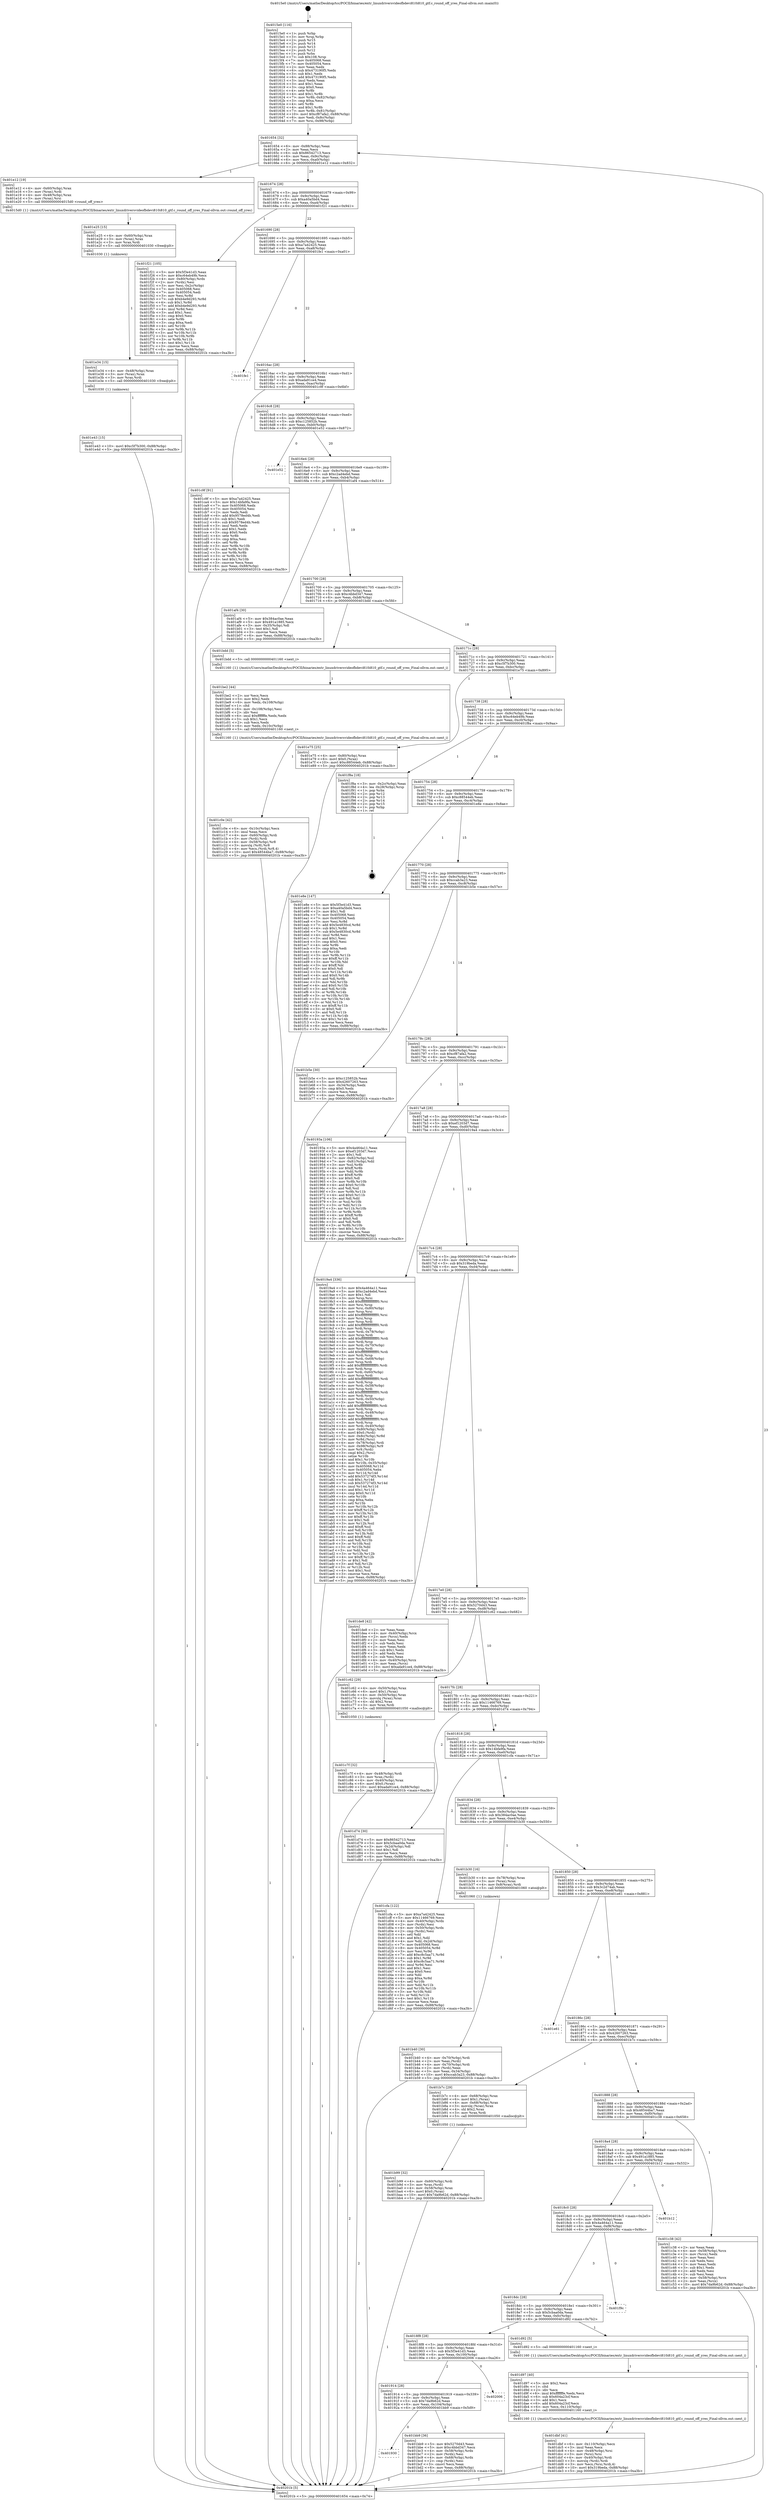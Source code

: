 digraph "0x4015e0" {
  label = "0x4015e0 (/mnt/c/Users/mathe/Desktop/tcc/POCII/binaries/extr_linuxdriversvideofbdevi810i810_gtf.c_round_off_yres_Final-ollvm.out::main(0))"
  labelloc = "t"
  node[shape=record]

  Entry [label="",width=0.3,height=0.3,shape=circle,fillcolor=black,style=filled]
  "0x401654" [label="{
     0x401654 [32]\l
     | [instrs]\l
     &nbsp;&nbsp;0x401654 \<+6\>: mov -0x88(%rbp),%eax\l
     &nbsp;&nbsp;0x40165a \<+2\>: mov %eax,%ecx\l
     &nbsp;&nbsp;0x40165c \<+6\>: sub $0x86542713,%ecx\l
     &nbsp;&nbsp;0x401662 \<+6\>: mov %eax,-0x9c(%rbp)\l
     &nbsp;&nbsp;0x401668 \<+6\>: mov %ecx,-0xa0(%rbp)\l
     &nbsp;&nbsp;0x40166e \<+6\>: je 0000000000401e12 \<main+0x832\>\l
  }"]
  "0x401e12" [label="{
     0x401e12 [19]\l
     | [instrs]\l
     &nbsp;&nbsp;0x401e12 \<+4\>: mov -0x60(%rbp),%rax\l
     &nbsp;&nbsp;0x401e16 \<+3\>: mov (%rax),%rdi\l
     &nbsp;&nbsp;0x401e19 \<+4\>: mov -0x48(%rbp),%rax\l
     &nbsp;&nbsp;0x401e1d \<+3\>: mov (%rax),%rsi\l
     &nbsp;&nbsp;0x401e20 \<+5\>: call 00000000004015d0 \<round_off_yres\>\l
     | [calls]\l
     &nbsp;&nbsp;0x4015d0 \{1\} (/mnt/c/Users/mathe/Desktop/tcc/POCII/binaries/extr_linuxdriversvideofbdevi810i810_gtf.c_round_off_yres_Final-ollvm.out::round_off_yres)\l
  }"]
  "0x401674" [label="{
     0x401674 [28]\l
     | [instrs]\l
     &nbsp;&nbsp;0x401674 \<+5\>: jmp 0000000000401679 \<main+0x99\>\l
     &nbsp;&nbsp;0x401679 \<+6\>: mov -0x9c(%rbp),%eax\l
     &nbsp;&nbsp;0x40167f \<+5\>: sub $0xa40a5bd4,%eax\l
     &nbsp;&nbsp;0x401684 \<+6\>: mov %eax,-0xa4(%rbp)\l
     &nbsp;&nbsp;0x40168a \<+6\>: je 0000000000401f21 \<main+0x941\>\l
  }"]
  Exit [label="",width=0.3,height=0.3,shape=circle,fillcolor=black,style=filled,peripheries=2]
  "0x401f21" [label="{
     0x401f21 [105]\l
     | [instrs]\l
     &nbsp;&nbsp;0x401f21 \<+5\>: mov $0x5f3e41d3,%eax\l
     &nbsp;&nbsp;0x401f26 \<+5\>: mov $0xc64eb49b,%ecx\l
     &nbsp;&nbsp;0x401f2b \<+4\>: mov -0x80(%rbp),%rdx\l
     &nbsp;&nbsp;0x401f2f \<+2\>: mov (%rdx),%esi\l
     &nbsp;&nbsp;0x401f31 \<+3\>: mov %esi,-0x2c(%rbp)\l
     &nbsp;&nbsp;0x401f34 \<+7\>: mov 0x405068,%esi\l
     &nbsp;&nbsp;0x401f3b \<+7\>: mov 0x405054,%edi\l
     &nbsp;&nbsp;0x401f42 \<+3\>: mov %esi,%r8d\l
     &nbsp;&nbsp;0x401f45 \<+7\>: sub $0xb4e9d293,%r8d\l
     &nbsp;&nbsp;0x401f4c \<+4\>: sub $0x1,%r8d\l
     &nbsp;&nbsp;0x401f50 \<+7\>: add $0xb4e9d293,%r8d\l
     &nbsp;&nbsp;0x401f57 \<+4\>: imul %r8d,%esi\l
     &nbsp;&nbsp;0x401f5b \<+3\>: and $0x1,%esi\l
     &nbsp;&nbsp;0x401f5e \<+3\>: cmp $0x0,%esi\l
     &nbsp;&nbsp;0x401f61 \<+4\>: sete %r9b\l
     &nbsp;&nbsp;0x401f65 \<+3\>: cmp $0xa,%edi\l
     &nbsp;&nbsp;0x401f68 \<+4\>: setl %r10b\l
     &nbsp;&nbsp;0x401f6c \<+3\>: mov %r9b,%r11b\l
     &nbsp;&nbsp;0x401f6f \<+3\>: and %r10b,%r11b\l
     &nbsp;&nbsp;0x401f72 \<+3\>: xor %r10b,%r9b\l
     &nbsp;&nbsp;0x401f75 \<+3\>: or %r9b,%r11b\l
     &nbsp;&nbsp;0x401f78 \<+4\>: test $0x1,%r11b\l
     &nbsp;&nbsp;0x401f7c \<+3\>: cmovne %ecx,%eax\l
     &nbsp;&nbsp;0x401f7f \<+6\>: mov %eax,-0x88(%rbp)\l
     &nbsp;&nbsp;0x401f85 \<+5\>: jmp 000000000040201b \<main+0xa3b\>\l
  }"]
  "0x401690" [label="{
     0x401690 [28]\l
     | [instrs]\l
     &nbsp;&nbsp;0x401690 \<+5\>: jmp 0000000000401695 \<main+0xb5\>\l
     &nbsp;&nbsp;0x401695 \<+6\>: mov -0x9c(%rbp),%eax\l
     &nbsp;&nbsp;0x40169b \<+5\>: sub $0xa7a42425,%eax\l
     &nbsp;&nbsp;0x4016a0 \<+6\>: mov %eax,-0xa8(%rbp)\l
     &nbsp;&nbsp;0x4016a6 \<+6\>: je 0000000000401fe1 \<main+0xa01\>\l
  }"]
  "0x401e43" [label="{
     0x401e43 [15]\l
     | [instrs]\l
     &nbsp;&nbsp;0x401e43 \<+10\>: movl $0xc5f7b300,-0x88(%rbp)\l
     &nbsp;&nbsp;0x401e4d \<+5\>: jmp 000000000040201b \<main+0xa3b\>\l
  }"]
  "0x401fe1" [label="{
     0x401fe1\l
  }", style=dashed]
  "0x4016ac" [label="{
     0x4016ac [28]\l
     | [instrs]\l
     &nbsp;&nbsp;0x4016ac \<+5\>: jmp 00000000004016b1 \<main+0xd1\>\l
     &nbsp;&nbsp;0x4016b1 \<+6\>: mov -0x9c(%rbp),%eax\l
     &nbsp;&nbsp;0x4016b7 \<+5\>: sub $0xada91ce4,%eax\l
     &nbsp;&nbsp;0x4016bc \<+6\>: mov %eax,-0xac(%rbp)\l
     &nbsp;&nbsp;0x4016c2 \<+6\>: je 0000000000401c9f \<main+0x6bf\>\l
  }"]
  "0x401e34" [label="{
     0x401e34 [15]\l
     | [instrs]\l
     &nbsp;&nbsp;0x401e34 \<+4\>: mov -0x48(%rbp),%rax\l
     &nbsp;&nbsp;0x401e38 \<+3\>: mov (%rax),%rax\l
     &nbsp;&nbsp;0x401e3b \<+3\>: mov %rax,%rdi\l
     &nbsp;&nbsp;0x401e3e \<+5\>: call 0000000000401030 \<free@plt\>\l
     | [calls]\l
     &nbsp;&nbsp;0x401030 \{1\} (unknown)\l
  }"]
  "0x401c9f" [label="{
     0x401c9f [91]\l
     | [instrs]\l
     &nbsp;&nbsp;0x401c9f \<+5\>: mov $0xa7a42425,%eax\l
     &nbsp;&nbsp;0x401ca4 \<+5\>: mov $0x14bfa9fa,%ecx\l
     &nbsp;&nbsp;0x401ca9 \<+7\>: mov 0x405068,%edx\l
     &nbsp;&nbsp;0x401cb0 \<+7\>: mov 0x405054,%esi\l
     &nbsp;&nbsp;0x401cb7 \<+2\>: mov %edx,%edi\l
     &nbsp;&nbsp;0x401cb9 \<+6\>: add $0x9578ed4b,%edi\l
     &nbsp;&nbsp;0x401cbf \<+3\>: sub $0x1,%edi\l
     &nbsp;&nbsp;0x401cc2 \<+6\>: sub $0x9578ed4b,%edi\l
     &nbsp;&nbsp;0x401cc8 \<+3\>: imul %edi,%edx\l
     &nbsp;&nbsp;0x401ccb \<+3\>: and $0x1,%edx\l
     &nbsp;&nbsp;0x401cce \<+3\>: cmp $0x0,%edx\l
     &nbsp;&nbsp;0x401cd1 \<+4\>: sete %r8b\l
     &nbsp;&nbsp;0x401cd5 \<+3\>: cmp $0xa,%esi\l
     &nbsp;&nbsp;0x401cd8 \<+4\>: setl %r9b\l
     &nbsp;&nbsp;0x401cdc \<+3\>: mov %r8b,%r10b\l
     &nbsp;&nbsp;0x401cdf \<+3\>: and %r9b,%r10b\l
     &nbsp;&nbsp;0x401ce2 \<+3\>: xor %r9b,%r8b\l
     &nbsp;&nbsp;0x401ce5 \<+3\>: or %r8b,%r10b\l
     &nbsp;&nbsp;0x401ce8 \<+4\>: test $0x1,%r10b\l
     &nbsp;&nbsp;0x401cec \<+3\>: cmovne %ecx,%eax\l
     &nbsp;&nbsp;0x401cef \<+6\>: mov %eax,-0x88(%rbp)\l
     &nbsp;&nbsp;0x401cf5 \<+5\>: jmp 000000000040201b \<main+0xa3b\>\l
  }"]
  "0x4016c8" [label="{
     0x4016c8 [28]\l
     | [instrs]\l
     &nbsp;&nbsp;0x4016c8 \<+5\>: jmp 00000000004016cd \<main+0xed\>\l
     &nbsp;&nbsp;0x4016cd \<+6\>: mov -0x9c(%rbp),%eax\l
     &nbsp;&nbsp;0x4016d3 \<+5\>: sub $0xc125852b,%eax\l
     &nbsp;&nbsp;0x4016d8 \<+6\>: mov %eax,-0xb0(%rbp)\l
     &nbsp;&nbsp;0x4016de \<+6\>: je 0000000000401e52 \<main+0x872\>\l
  }"]
  "0x401e25" [label="{
     0x401e25 [15]\l
     | [instrs]\l
     &nbsp;&nbsp;0x401e25 \<+4\>: mov -0x60(%rbp),%rax\l
     &nbsp;&nbsp;0x401e29 \<+3\>: mov (%rax),%rax\l
     &nbsp;&nbsp;0x401e2c \<+3\>: mov %rax,%rdi\l
     &nbsp;&nbsp;0x401e2f \<+5\>: call 0000000000401030 \<free@plt\>\l
     | [calls]\l
     &nbsp;&nbsp;0x401030 \{1\} (unknown)\l
  }"]
  "0x401e52" [label="{
     0x401e52\l
  }", style=dashed]
  "0x4016e4" [label="{
     0x4016e4 [28]\l
     | [instrs]\l
     &nbsp;&nbsp;0x4016e4 \<+5\>: jmp 00000000004016e9 \<main+0x109\>\l
     &nbsp;&nbsp;0x4016e9 \<+6\>: mov -0x9c(%rbp),%eax\l
     &nbsp;&nbsp;0x4016ef \<+5\>: sub $0xc2ad4ebd,%eax\l
     &nbsp;&nbsp;0x4016f4 \<+6\>: mov %eax,-0xb4(%rbp)\l
     &nbsp;&nbsp;0x4016fa \<+6\>: je 0000000000401af4 \<main+0x514\>\l
  }"]
  "0x401dbf" [label="{
     0x401dbf [41]\l
     | [instrs]\l
     &nbsp;&nbsp;0x401dbf \<+6\>: mov -0x110(%rbp),%ecx\l
     &nbsp;&nbsp;0x401dc5 \<+3\>: imul %eax,%ecx\l
     &nbsp;&nbsp;0x401dc8 \<+4\>: mov -0x48(%rbp),%rsi\l
     &nbsp;&nbsp;0x401dcc \<+3\>: mov (%rsi),%rsi\l
     &nbsp;&nbsp;0x401dcf \<+4\>: mov -0x40(%rbp),%rdi\l
     &nbsp;&nbsp;0x401dd3 \<+3\>: movslq (%rdi),%rdi\l
     &nbsp;&nbsp;0x401dd6 \<+3\>: mov %ecx,(%rsi,%rdi,4)\l
     &nbsp;&nbsp;0x401dd9 \<+10\>: movl $0x319beda,-0x88(%rbp)\l
     &nbsp;&nbsp;0x401de3 \<+5\>: jmp 000000000040201b \<main+0xa3b\>\l
  }"]
  "0x401af4" [label="{
     0x401af4 [30]\l
     | [instrs]\l
     &nbsp;&nbsp;0x401af4 \<+5\>: mov $0x384ac0ae,%eax\l
     &nbsp;&nbsp;0x401af9 \<+5\>: mov $0x491a1885,%ecx\l
     &nbsp;&nbsp;0x401afe \<+3\>: mov -0x35(%rbp),%dl\l
     &nbsp;&nbsp;0x401b01 \<+3\>: test $0x1,%dl\l
     &nbsp;&nbsp;0x401b04 \<+3\>: cmovne %ecx,%eax\l
     &nbsp;&nbsp;0x401b07 \<+6\>: mov %eax,-0x88(%rbp)\l
     &nbsp;&nbsp;0x401b0d \<+5\>: jmp 000000000040201b \<main+0xa3b\>\l
  }"]
  "0x401700" [label="{
     0x401700 [28]\l
     | [instrs]\l
     &nbsp;&nbsp;0x401700 \<+5\>: jmp 0000000000401705 \<main+0x125\>\l
     &nbsp;&nbsp;0x401705 \<+6\>: mov -0x9c(%rbp),%eax\l
     &nbsp;&nbsp;0x40170b \<+5\>: sub $0xc4bbd347,%eax\l
     &nbsp;&nbsp;0x401710 \<+6\>: mov %eax,-0xb8(%rbp)\l
     &nbsp;&nbsp;0x401716 \<+6\>: je 0000000000401bdd \<main+0x5fd\>\l
  }"]
  "0x401d97" [label="{
     0x401d97 [40]\l
     | [instrs]\l
     &nbsp;&nbsp;0x401d97 \<+5\>: mov $0x2,%ecx\l
     &nbsp;&nbsp;0x401d9c \<+1\>: cltd\l
     &nbsp;&nbsp;0x401d9d \<+2\>: idiv %ecx\l
     &nbsp;&nbsp;0x401d9f \<+6\>: imul $0xfffffffe,%edx,%ecx\l
     &nbsp;&nbsp;0x401da5 \<+6\>: sub $0x604a23cf,%ecx\l
     &nbsp;&nbsp;0x401dab \<+3\>: add $0x1,%ecx\l
     &nbsp;&nbsp;0x401dae \<+6\>: add $0x604a23cf,%ecx\l
     &nbsp;&nbsp;0x401db4 \<+6\>: mov %ecx,-0x110(%rbp)\l
     &nbsp;&nbsp;0x401dba \<+5\>: call 0000000000401160 \<next_i\>\l
     | [calls]\l
     &nbsp;&nbsp;0x401160 \{1\} (/mnt/c/Users/mathe/Desktop/tcc/POCII/binaries/extr_linuxdriversvideofbdevi810i810_gtf.c_round_off_yres_Final-ollvm.out::next_i)\l
  }"]
  "0x401bdd" [label="{
     0x401bdd [5]\l
     | [instrs]\l
     &nbsp;&nbsp;0x401bdd \<+5\>: call 0000000000401160 \<next_i\>\l
     | [calls]\l
     &nbsp;&nbsp;0x401160 \{1\} (/mnt/c/Users/mathe/Desktop/tcc/POCII/binaries/extr_linuxdriversvideofbdevi810i810_gtf.c_round_off_yres_Final-ollvm.out::next_i)\l
  }"]
  "0x40171c" [label="{
     0x40171c [28]\l
     | [instrs]\l
     &nbsp;&nbsp;0x40171c \<+5\>: jmp 0000000000401721 \<main+0x141\>\l
     &nbsp;&nbsp;0x401721 \<+6\>: mov -0x9c(%rbp),%eax\l
     &nbsp;&nbsp;0x401727 \<+5\>: sub $0xc5f7b300,%eax\l
     &nbsp;&nbsp;0x40172c \<+6\>: mov %eax,-0xbc(%rbp)\l
     &nbsp;&nbsp;0x401732 \<+6\>: je 0000000000401e75 \<main+0x895\>\l
  }"]
  "0x401c7f" [label="{
     0x401c7f [32]\l
     | [instrs]\l
     &nbsp;&nbsp;0x401c7f \<+4\>: mov -0x48(%rbp),%rdi\l
     &nbsp;&nbsp;0x401c83 \<+3\>: mov %rax,(%rdi)\l
     &nbsp;&nbsp;0x401c86 \<+4\>: mov -0x40(%rbp),%rax\l
     &nbsp;&nbsp;0x401c8a \<+6\>: movl $0x0,(%rax)\l
     &nbsp;&nbsp;0x401c90 \<+10\>: movl $0xada91ce4,-0x88(%rbp)\l
     &nbsp;&nbsp;0x401c9a \<+5\>: jmp 000000000040201b \<main+0xa3b\>\l
  }"]
  "0x401e75" [label="{
     0x401e75 [25]\l
     | [instrs]\l
     &nbsp;&nbsp;0x401e75 \<+4\>: mov -0x80(%rbp),%rax\l
     &nbsp;&nbsp;0x401e79 \<+6\>: movl $0x0,(%rax)\l
     &nbsp;&nbsp;0x401e7f \<+10\>: movl $0xc88544eb,-0x88(%rbp)\l
     &nbsp;&nbsp;0x401e89 \<+5\>: jmp 000000000040201b \<main+0xa3b\>\l
  }"]
  "0x401738" [label="{
     0x401738 [28]\l
     | [instrs]\l
     &nbsp;&nbsp;0x401738 \<+5\>: jmp 000000000040173d \<main+0x15d\>\l
     &nbsp;&nbsp;0x40173d \<+6\>: mov -0x9c(%rbp),%eax\l
     &nbsp;&nbsp;0x401743 \<+5\>: sub $0xc64eb49b,%eax\l
     &nbsp;&nbsp;0x401748 \<+6\>: mov %eax,-0xc0(%rbp)\l
     &nbsp;&nbsp;0x40174e \<+6\>: je 0000000000401f8a \<main+0x9aa\>\l
  }"]
  "0x401c0e" [label="{
     0x401c0e [42]\l
     | [instrs]\l
     &nbsp;&nbsp;0x401c0e \<+6\>: mov -0x10c(%rbp),%ecx\l
     &nbsp;&nbsp;0x401c14 \<+3\>: imul %eax,%ecx\l
     &nbsp;&nbsp;0x401c17 \<+4\>: mov -0x60(%rbp),%rdi\l
     &nbsp;&nbsp;0x401c1b \<+3\>: mov (%rdi),%rdi\l
     &nbsp;&nbsp;0x401c1e \<+4\>: mov -0x58(%rbp),%r8\l
     &nbsp;&nbsp;0x401c22 \<+3\>: movslq (%r8),%r8\l
     &nbsp;&nbsp;0x401c25 \<+4\>: mov %ecx,(%rdi,%r8,4)\l
     &nbsp;&nbsp;0x401c29 \<+10\>: movl $0x48544ba7,-0x88(%rbp)\l
     &nbsp;&nbsp;0x401c33 \<+5\>: jmp 000000000040201b \<main+0xa3b\>\l
  }"]
  "0x401f8a" [label="{
     0x401f8a [18]\l
     | [instrs]\l
     &nbsp;&nbsp;0x401f8a \<+3\>: mov -0x2c(%rbp),%eax\l
     &nbsp;&nbsp;0x401f8d \<+4\>: lea -0x28(%rbp),%rsp\l
     &nbsp;&nbsp;0x401f91 \<+1\>: pop %rbx\l
     &nbsp;&nbsp;0x401f92 \<+2\>: pop %r12\l
     &nbsp;&nbsp;0x401f94 \<+2\>: pop %r13\l
     &nbsp;&nbsp;0x401f96 \<+2\>: pop %r14\l
     &nbsp;&nbsp;0x401f98 \<+2\>: pop %r15\l
     &nbsp;&nbsp;0x401f9a \<+1\>: pop %rbp\l
     &nbsp;&nbsp;0x401f9b \<+1\>: ret\l
  }"]
  "0x401754" [label="{
     0x401754 [28]\l
     | [instrs]\l
     &nbsp;&nbsp;0x401754 \<+5\>: jmp 0000000000401759 \<main+0x179\>\l
     &nbsp;&nbsp;0x401759 \<+6\>: mov -0x9c(%rbp),%eax\l
     &nbsp;&nbsp;0x40175f \<+5\>: sub $0xc88544eb,%eax\l
     &nbsp;&nbsp;0x401764 \<+6\>: mov %eax,-0xc4(%rbp)\l
     &nbsp;&nbsp;0x40176a \<+6\>: je 0000000000401e8e \<main+0x8ae\>\l
  }"]
  "0x401be2" [label="{
     0x401be2 [44]\l
     | [instrs]\l
     &nbsp;&nbsp;0x401be2 \<+2\>: xor %ecx,%ecx\l
     &nbsp;&nbsp;0x401be4 \<+5\>: mov $0x2,%edx\l
     &nbsp;&nbsp;0x401be9 \<+6\>: mov %edx,-0x108(%rbp)\l
     &nbsp;&nbsp;0x401bef \<+1\>: cltd\l
     &nbsp;&nbsp;0x401bf0 \<+6\>: mov -0x108(%rbp),%esi\l
     &nbsp;&nbsp;0x401bf6 \<+2\>: idiv %esi\l
     &nbsp;&nbsp;0x401bf8 \<+6\>: imul $0xfffffffe,%edx,%edx\l
     &nbsp;&nbsp;0x401bfe \<+3\>: sub $0x1,%ecx\l
     &nbsp;&nbsp;0x401c01 \<+2\>: sub %ecx,%edx\l
     &nbsp;&nbsp;0x401c03 \<+6\>: mov %edx,-0x10c(%rbp)\l
     &nbsp;&nbsp;0x401c09 \<+5\>: call 0000000000401160 \<next_i\>\l
     | [calls]\l
     &nbsp;&nbsp;0x401160 \{1\} (/mnt/c/Users/mathe/Desktop/tcc/POCII/binaries/extr_linuxdriversvideofbdevi810i810_gtf.c_round_off_yres_Final-ollvm.out::next_i)\l
  }"]
  "0x401e8e" [label="{
     0x401e8e [147]\l
     | [instrs]\l
     &nbsp;&nbsp;0x401e8e \<+5\>: mov $0x5f3e41d3,%eax\l
     &nbsp;&nbsp;0x401e93 \<+5\>: mov $0xa40a5bd4,%ecx\l
     &nbsp;&nbsp;0x401e98 \<+2\>: mov $0x1,%dl\l
     &nbsp;&nbsp;0x401e9a \<+7\>: mov 0x405068,%esi\l
     &nbsp;&nbsp;0x401ea1 \<+7\>: mov 0x405054,%edi\l
     &nbsp;&nbsp;0x401ea8 \<+3\>: mov %esi,%r8d\l
     &nbsp;&nbsp;0x401eab \<+7\>: add $0x5e4830cd,%r8d\l
     &nbsp;&nbsp;0x401eb2 \<+4\>: sub $0x1,%r8d\l
     &nbsp;&nbsp;0x401eb6 \<+7\>: sub $0x5e4830cd,%r8d\l
     &nbsp;&nbsp;0x401ebd \<+4\>: imul %r8d,%esi\l
     &nbsp;&nbsp;0x401ec1 \<+3\>: and $0x1,%esi\l
     &nbsp;&nbsp;0x401ec4 \<+3\>: cmp $0x0,%esi\l
     &nbsp;&nbsp;0x401ec7 \<+4\>: sete %r9b\l
     &nbsp;&nbsp;0x401ecb \<+3\>: cmp $0xa,%edi\l
     &nbsp;&nbsp;0x401ece \<+4\>: setl %r10b\l
     &nbsp;&nbsp;0x401ed2 \<+3\>: mov %r9b,%r11b\l
     &nbsp;&nbsp;0x401ed5 \<+4\>: xor $0xff,%r11b\l
     &nbsp;&nbsp;0x401ed9 \<+3\>: mov %r10b,%bl\l
     &nbsp;&nbsp;0x401edc \<+3\>: xor $0xff,%bl\l
     &nbsp;&nbsp;0x401edf \<+3\>: xor $0x0,%dl\l
     &nbsp;&nbsp;0x401ee2 \<+3\>: mov %r11b,%r14b\l
     &nbsp;&nbsp;0x401ee5 \<+4\>: and $0x0,%r14b\l
     &nbsp;&nbsp;0x401ee9 \<+3\>: and %dl,%r9b\l
     &nbsp;&nbsp;0x401eec \<+3\>: mov %bl,%r15b\l
     &nbsp;&nbsp;0x401eef \<+4\>: and $0x0,%r15b\l
     &nbsp;&nbsp;0x401ef3 \<+3\>: and %dl,%r10b\l
     &nbsp;&nbsp;0x401ef6 \<+3\>: or %r9b,%r14b\l
     &nbsp;&nbsp;0x401ef9 \<+3\>: or %r10b,%r15b\l
     &nbsp;&nbsp;0x401efc \<+3\>: xor %r15b,%r14b\l
     &nbsp;&nbsp;0x401eff \<+3\>: or %bl,%r11b\l
     &nbsp;&nbsp;0x401f02 \<+4\>: xor $0xff,%r11b\l
     &nbsp;&nbsp;0x401f06 \<+3\>: or $0x0,%dl\l
     &nbsp;&nbsp;0x401f09 \<+3\>: and %dl,%r11b\l
     &nbsp;&nbsp;0x401f0c \<+3\>: or %r11b,%r14b\l
     &nbsp;&nbsp;0x401f0f \<+4\>: test $0x1,%r14b\l
     &nbsp;&nbsp;0x401f13 \<+3\>: cmovne %ecx,%eax\l
     &nbsp;&nbsp;0x401f16 \<+6\>: mov %eax,-0x88(%rbp)\l
     &nbsp;&nbsp;0x401f1c \<+5\>: jmp 000000000040201b \<main+0xa3b\>\l
  }"]
  "0x401770" [label="{
     0x401770 [28]\l
     | [instrs]\l
     &nbsp;&nbsp;0x401770 \<+5\>: jmp 0000000000401775 \<main+0x195\>\l
     &nbsp;&nbsp;0x401775 \<+6\>: mov -0x9c(%rbp),%eax\l
     &nbsp;&nbsp;0x40177b \<+5\>: sub $0xccab3a23,%eax\l
     &nbsp;&nbsp;0x401780 \<+6\>: mov %eax,-0xc8(%rbp)\l
     &nbsp;&nbsp;0x401786 \<+6\>: je 0000000000401b5e \<main+0x57e\>\l
  }"]
  "0x401930" [label="{
     0x401930\l
  }", style=dashed]
  "0x401b5e" [label="{
     0x401b5e [30]\l
     | [instrs]\l
     &nbsp;&nbsp;0x401b5e \<+5\>: mov $0xc125852b,%eax\l
     &nbsp;&nbsp;0x401b63 \<+5\>: mov $0x42607263,%ecx\l
     &nbsp;&nbsp;0x401b68 \<+3\>: mov -0x34(%rbp),%edx\l
     &nbsp;&nbsp;0x401b6b \<+3\>: cmp $0x0,%edx\l
     &nbsp;&nbsp;0x401b6e \<+3\>: cmove %ecx,%eax\l
     &nbsp;&nbsp;0x401b71 \<+6\>: mov %eax,-0x88(%rbp)\l
     &nbsp;&nbsp;0x401b77 \<+5\>: jmp 000000000040201b \<main+0xa3b\>\l
  }"]
  "0x40178c" [label="{
     0x40178c [28]\l
     | [instrs]\l
     &nbsp;&nbsp;0x40178c \<+5\>: jmp 0000000000401791 \<main+0x1b1\>\l
     &nbsp;&nbsp;0x401791 \<+6\>: mov -0x9c(%rbp),%eax\l
     &nbsp;&nbsp;0x401797 \<+5\>: sub $0xcf87afa2,%eax\l
     &nbsp;&nbsp;0x40179c \<+6\>: mov %eax,-0xcc(%rbp)\l
     &nbsp;&nbsp;0x4017a2 \<+6\>: je 000000000040193a \<main+0x35a\>\l
  }"]
  "0x401bb9" [label="{
     0x401bb9 [36]\l
     | [instrs]\l
     &nbsp;&nbsp;0x401bb9 \<+5\>: mov $0x5270d43,%eax\l
     &nbsp;&nbsp;0x401bbe \<+5\>: mov $0xc4bbd347,%ecx\l
     &nbsp;&nbsp;0x401bc3 \<+4\>: mov -0x58(%rbp),%rdx\l
     &nbsp;&nbsp;0x401bc7 \<+2\>: mov (%rdx),%esi\l
     &nbsp;&nbsp;0x401bc9 \<+4\>: mov -0x68(%rbp),%rdx\l
     &nbsp;&nbsp;0x401bcd \<+2\>: cmp (%rdx),%esi\l
     &nbsp;&nbsp;0x401bcf \<+3\>: cmovl %ecx,%eax\l
     &nbsp;&nbsp;0x401bd2 \<+6\>: mov %eax,-0x88(%rbp)\l
     &nbsp;&nbsp;0x401bd8 \<+5\>: jmp 000000000040201b \<main+0xa3b\>\l
  }"]
  "0x40193a" [label="{
     0x40193a [106]\l
     | [instrs]\l
     &nbsp;&nbsp;0x40193a \<+5\>: mov $0x4a464a11,%eax\l
     &nbsp;&nbsp;0x40193f \<+5\>: mov $0xef1203d7,%ecx\l
     &nbsp;&nbsp;0x401944 \<+2\>: mov $0x1,%dl\l
     &nbsp;&nbsp;0x401946 \<+7\>: mov -0x82(%rbp),%sil\l
     &nbsp;&nbsp;0x40194d \<+7\>: mov -0x81(%rbp),%dil\l
     &nbsp;&nbsp;0x401954 \<+3\>: mov %sil,%r8b\l
     &nbsp;&nbsp;0x401957 \<+4\>: xor $0xff,%r8b\l
     &nbsp;&nbsp;0x40195b \<+3\>: mov %dil,%r9b\l
     &nbsp;&nbsp;0x40195e \<+4\>: xor $0xff,%r9b\l
     &nbsp;&nbsp;0x401962 \<+3\>: xor $0x0,%dl\l
     &nbsp;&nbsp;0x401965 \<+3\>: mov %r8b,%r10b\l
     &nbsp;&nbsp;0x401968 \<+4\>: and $0x0,%r10b\l
     &nbsp;&nbsp;0x40196c \<+3\>: and %dl,%sil\l
     &nbsp;&nbsp;0x40196f \<+3\>: mov %r9b,%r11b\l
     &nbsp;&nbsp;0x401972 \<+4\>: and $0x0,%r11b\l
     &nbsp;&nbsp;0x401976 \<+3\>: and %dl,%dil\l
     &nbsp;&nbsp;0x401979 \<+3\>: or %sil,%r10b\l
     &nbsp;&nbsp;0x40197c \<+3\>: or %dil,%r11b\l
     &nbsp;&nbsp;0x40197f \<+3\>: xor %r11b,%r10b\l
     &nbsp;&nbsp;0x401982 \<+3\>: or %r9b,%r8b\l
     &nbsp;&nbsp;0x401985 \<+4\>: xor $0xff,%r8b\l
     &nbsp;&nbsp;0x401989 \<+3\>: or $0x0,%dl\l
     &nbsp;&nbsp;0x40198c \<+3\>: and %dl,%r8b\l
     &nbsp;&nbsp;0x40198f \<+3\>: or %r8b,%r10b\l
     &nbsp;&nbsp;0x401992 \<+4\>: test $0x1,%r10b\l
     &nbsp;&nbsp;0x401996 \<+3\>: cmovne %ecx,%eax\l
     &nbsp;&nbsp;0x401999 \<+6\>: mov %eax,-0x88(%rbp)\l
     &nbsp;&nbsp;0x40199f \<+5\>: jmp 000000000040201b \<main+0xa3b\>\l
  }"]
  "0x4017a8" [label="{
     0x4017a8 [28]\l
     | [instrs]\l
     &nbsp;&nbsp;0x4017a8 \<+5\>: jmp 00000000004017ad \<main+0x1cd\>\l
     &nbsp;&nbsp;0x4017ad \<+6\>: mov -0x9c(%rbp),%eax\l
     &nbsp;&nbsp;0x4017b3 \<+5\>: sub $0xef1203d7,%eax\l
     &nbsp;&nbsp;0x4017b8 \<+6\>: mov %eax,-0xd0(%rbp)\l
     &nbsp;&nbsp;0x4017be \<+6\>: je 00000000004019a4 \<main+0x3c4\>\l
  }"]
  "0x40201b" [label="{
     0x40201b [5]\l
     | [instrs]\l
     &nbsp;&nbsp;0x40201b \<+5\>: jmp 0000000000401654 \<main+0x74\>\l
  }"]
  "0x4015e0" [label="{
     0x4015e0 [116]\l
     | [instrs]\l
     &nbsp;&nbsp;0x4015e0 \<+1\>: push %rbp\l
     &nbsp;&nbsp;0x4015e1 \<+3\>: mov %rsp,%rbp\l
     &nbsp;&nbsp;0x4015e4 \<+2\>: push %r15\l
     &nbsp;&nbsp;0x4015e6 \<+2\>: push %r14\l
     &nbsp;&nbsp;0x4015e8 \<+2\>: push %r13\l
     &nbsp;&nbsp;0x4015ea \<+2\>: push %r12\l
     &nbsp;&nbsp;0x4015ec \<+1\>: push %rbx\l
     &nbsp;&nbsp;0x4015ed \<+7\>: sub $0x108,%rsp\l
     &nbsp;&nbsp;0x4015f4 \<+7\>: mov 0x405068,%eax\l
     &nbsp;&nbsp;0x4015fb \<+7\>: mov 0x405054,%ecx\l
     &nbsp;&nbsp;0x401602 \<+2\>: mov %eax,%edx\l
     &nbsp;&nbsp;0x401604 \<+6\>: sub $0x473190f5,%edx\l
     &nbsp;&nbsp;0x40160a \<+3\>: sub $0x1,%edx\l
     &nbsp;&nbsp;0x40160d \<+6\>: add $0x473190f5,%edx\l
     &nbsp;&nbsp;0x401613 \<+3\>: imul %edx,%eax\l
     &nbsp;&nbsp;0x401616 \<+3\>: and $0x1,%eax\l
     &nbsp;&nbsp;0x401619 \<+3\>: cmp $0x0,%eax\l
     &nbsp;&nbsp;0x40161c \<+4\>: sete %r8b\l
     &nbsp;&nbsp;0x401620 \<+4\>: and $0x1,%r8b\l
     &nbsp;&nbsp;0x401624 \<+7\>: mov %r8b,-0x82(%rbp)\l
     &nbsp;&nbsp;0x40162b \<+3\>: cmp $0xa,%ecx\l
     &nbsp;&nbsp;0x40162e \<+4\>: setl %r8b\l
     &nbsp;&nbsp;0x401632 \<+4\>: and $0x1,%r8b\l
     &nbsp;&nbsp;0x401636 \<+7\>: mov %r8b,-0x81(%rbp)\l
     &nbsp;&nbsp;0x40163d \<+10\>: movl $0xcf87afa2,-0x88(%rbp)\l
     &nbsp;&nbsp;0x401647 \<+6\>: mov %edi,-0x8c(%rbp)\l
     &nbsp;&nbsp;0x40164d \<+7\>: mov %rsi,-0x98(%rbp)\l
  }"]
  "0x401914" [label="{
     0x401914 [28]\l
     | [instrs]\l
     &nbsp;&nbsp;0x401914 \<+5\>: jmp 0000000000401919 \<main+0x339\>\l
     &nbsp;&nbsp;0x401919 \<+6\>: mov -0x9c(%rbp),%eax\l
     &nbsp;&nbsp;0x40191f \<+5\>: sub $0x7da9b62d,%eax\l
     &nbsp;&nbsp;0x401924 \<+6\>: mov %eax,-0x104(%rbp)\l
     &nbsp;&nbsp;0x40192a \<+6\>: je 0000000000401bb9 \<main+0x5d9\>\l
  }"]
  "0x4019a4" [label="{
     0x4019a4 [336]\l
     | [instrs]\l
     &nbsp;&nbsp;0x4019a4 \<+5\>: mov $0x4a464a11,%eax\l
     &nbsp;&nbsp;0x4019a9 \<+5\>: mov $0xc2ad4ebd,%ecx\l
     &nbsp;&nbsp;0x4019ae \<+2\>: mov $0x1,%dl\l
     &nbsp;&nbsp;0x4019b0 \<+3\>: mov %rsp,%rsi\l
     &nbsp;&nbsp;0x4019b3 \<+4\>: add $0xfffffffffffffff0,%rsi\l
     &nbsp;&nbsp;0x4019b7 \<+3\>: mov %rsi,%rsp\l
     &nbsp;&nbsp;0x4019ba \<+4\>: mov %rsi,-0x80(%rbp)\l
     &nbsp;&nbsp;0x4019be \<+3\>: mov %rsp,%rsi\l
     &nbsp;&nbsp;0x4019c1 \<+4\>: add $0xfffffffffffffff0,%rsi\l
     &nbsp;&nbsp;0x4019c5 \<+3\>: mov %rsi,%rsp\l
     &nbsp;&nbsp;0x4019c8 \<+3\>: mov %rsp,%rdi\l
     &nbsp;&nbsp;0x4019cb \<+4\>: add $0xfffffffffffffff0,%rdi\l
     &nbsp;&nbsp;0x4019cf \<+3\>: mov %rdi,%rsp\l
     &nbsp;&nbsp;0x4019d2 \<+4\>: mov %rdi,-0x78(%rbp)\l
     &nbsp;&nbsp;0x4019d6 \<+3\>: mov %rsp,%rdi\l
     &nbsp;&nbsp;0x4019d9 \<+4\>: add $0xfffffffffffffff0,%rdi\l
     &nbsp;&nbsp;0x4019dd \<+3\>: mov %rdi,%rsp\l
     &nbsp;&nbsp;0x4019e0 \<+4\>: mov %rdi,-0x70(%rbp)\l
     &nbsp;&nbsp;0x4019e4 \<+3\>: mov %rsp,%rdi\l
     &nbsp;&nbsp;0x4019e7 \<+4\>: add $0xfffffffffffffff0,%rdi\l
     &nbsp;&nbsp;0x4019eb \<+3\>: mov %rdi,%rsp\l
     &nbsp;&nbsp;0x4019ee \<+4\>: mov %rdi,-0x68(%rbp)\l
     &nbsp;&nbsp;0x4019f2 \<+3\>: mov %rsp,%rdi\l
     &nbsp;&nbsp;0x4019f5 \<+4\>: add $0xfffffffffffffff0,%rdi\l
     &nbsp;&nbsp;0x4019f9 \<+3\>: mov %rdi,%rsp\l
     &nbsp;&nbsp;0x4019fc \<+4\>: mov %rdi,-0x60(%rbp)\l
     &nbsp;&nbsp;0x401a00 \<+3\>: mov %rsp,%rdi\l
     &nbsp;&nbsp;0x401a03 \<+4\>: add $0xfffffffffffffff0,%rdi\l
     &nbsp;&nbsp;0x401a07 \<+3\>: mov %rdi,%rsp\l
     &nbsp;&nbsp;0x401a0a \<+4\>: mov %rdi,-0x58(%rbp)\l
     &nbsp;&nbsp;0x401a0e \<+3\>: mov %rsp,%rdi\l
     &nbsp;&nbsp;0x401a11 \<+4\>: add $0xfffffffffffffff0,%rdi\l
     &nbsp;&nbsp;0x401a15 \<+3\>: mov %rdi,%rsp\l
     &nbsp;&nbsp;0x401a18 \<+4\>: mov %rdi,-0x50(%rbp)\l
     &nbsp;&nbsp;0x401a1c \<+3\>: mov %rsp,%rdi\l
     &nbsp;&nbsp;0x401a1f \<+4\>: add $0xfffffffffffffff0,%rdi\l
     &nbsp;&nbsp;0x401a23 \<+3\>: mov %rdi,%rsp\l
     &nbsp;&nbsp;0x401a26 \<+4\>: mov %rdi,-0x48(%rbp)\l
     &nbsp;&nbsp;0x401a2a \<+3\>: mov %rsp,%rdi\l
     &nbsp;&nbsp;0x401a2d \<+4\>: add $0xfffffffffffffff0,%rdi\l
     &nbsp;&nbsp;0x401a31 \<+3\>: mov %rdi,%rsp\l
     &nbsp;&nbsp;0x401a34 \<+4\>: mov %rdi,-0x40(%rbp)\l
     &nbsp;&nbsp;0x401a38 \<+4\>: mov -0x80(%rbp),%rdi\l
     &nbsp;&nbsp;0x401a3c \<+6\>: movl $0x0,(%rdi)\l
     &nbsp;&nbsp;0x401a42 \<+7\>: mov -0x8c(%rbp),%r8d\l
     &nbsp;&nbsp;0x401a49 \<+3\>: mov %r8d,(%rsi)\l
     &nbsp;&nbsp;0x401a4c \<+4\>: mov -0x78(%rbp),%rdi\l
     &nbsp;&nbsp;0x401a50 \<+7\>: mov -0x98(%rbp),%r9\l
     &nbsp;&nbsp;0x401a57 \<+3\>: mov %r9,(%rdi)\l
     &nbsp;&nbsp;0x401a5a \<+3\>: cmpl $0x2,(%rsi)\l
     &nbsp;&nbsp;0x401a5d \<+4\>: setne %r10b\l
     &nbsp;&nbsp;0x401a61 \<+4\>: and $0x1,%r10b\l
     &nbsp;&nbsp;0x401a65 \<+4\>: mov %r10b,-0x35(%rbp)\l
     &nbsp;&nbsp;0x401a69 \<+8\>: mov 0x405068,%r11d\l
     &nbsp;&nbsp;0x401a71 \<+7\>: mov 0x405054,%ebx\l
     &nbsp;&nbsp;0x401a78 \<+3\>: mov %r11d,%r14d\l
     &nbsp;&nbsp;0x401a7b \<+7\>: add $0x537274f3,%r14d\l
     &nbsp;&nbsp;0x401a82 \<+4\>: sub $0x1,%r14d\l
     &nbsp;&nbsp;0x401a86 \<+7\>: sub $0x537274f3,%r14d\l
     &nbsp;&nbsp;0x401a8d \<+4\>: imul %r14d,%r11d\l
     &nbsp;&nbsp;0x401a91 \<+4\>: and $0x1,%r11d\l
     &nbsp;&nbsp;0x401a95 \<+4\>: cmp $0x0,%r11d\l
     &nbsp;&nbsp;0x401a99 \<+4\>: sete %r10b\l
     &nbsp;&nbsp;0x401a9d \<+3\>: cmp $0xa,%ebx\l
     &nbsp;&nbsp;0x401aa0 \<+4\>: setl %r15b\l
     &nbsp;&nbsp;0x401aa4 \<+3\>: mov %r10b,%r12b\l
     &nbsp;&nbsp;0x401aa7 \<+4\>: xor $0xff,%r12b\l
     &nbsp;&nbsp;0x401aab \<+3\>: mov %r15b,%r13b\l
     &nbsp;&nbsp;0x401aae \<+4\>: xor $0xff,%r13b\l
     &nbsp;&nbsp;0x401ab2 \<+3\>: xor $0x1,%dl\l
     &nbsp;&nbsp;0x401ab5 \<+3\>: mov %r12b,%sil\l
     &nbsp;&nbsp;0x401ab8 \<+4\>: and $0xff,%sil\l
     &nbsp;&nbsp;0x401abc \<+3\>: and %dl,%r10b\l
     &nbsp;&nbsp;0x401abf \<+3\>: mov %r13b,%dil\l
     &nbsp;&nbsp;0x401ac2 \<+4\>: and $0xff,%dil\l
     &nbsp;&nbsp;0x401ac6 \<+3\>: and %dl,%r15b\l
     &nbsp;&nbsp;0x401ac9 \<+3\>: or %r10b,%sil\l
     &nbsp;&nbsp;0x401acc \<+3\>: or %r15b,%dil\l
     &nbsp;&nbsp;0x401acf \<+3\>: xor %dil,%sil\l
     &nbsp;&nbsp;0x401ad2 \<+3\>: or %r13b,%r12b\l
     &nbsp;&nbsp;0x401ad5 \<+4\>: xor $0xff,%r12b\l
     &nbsp;&nbsp;0x401ad9 \<+3\>: or $0x1,%dl\l
     &nbsp;&nbsp;0x401adc \<+3\>: and %dl,%r12b\l
     &nbsp;&nbsp;0x401adf \<+3\>: or %r12b,%sil\l
     &nbsp;&nbsp;0x401ae2 \<+4\>: test $0x1,%sil\l
     &nbsp;&nbsp;0x401ae6 \<+3\>: cmovne %ecx,%eax\l
     &nbsp;&nbsp;0x401ae9 \<+6\>: mov %eax,-0x88(%rbp)\l
     &nbsp;&nbsp;0x401aef \<+5\>: jmp 000000000040201b \<main+0xa3b\>\l
  }"]
  "0x4017c4" [label="{
     0x4017c4 [28]\l
     | [instrs]\l
     &nbsp;&nbsp;0x4017c4 \<+5\>: jmp 00000000004017c9 \<main+0x1e9\>\l
     &nbsp;&nbsp;0x4017c9 \<+6\>: mov -0x9c(%rbp),%eax\l
     &nbsp;&nbsp;0x4017cf \<+5\>: sub $0x319beda,%eax\l
     &nbsp;&nbsp;0x4017d4 \<+6\>: mov %eax,-0xd4(%rbp)\l
     &nbsp;&nbsp;0x4017da \<+6\>: je 0000000000401de8 \<main+0x808\>\l
  }"]
  "0x402006" [label="{
     0x402006\l
  }", style=dashed]
  "0x4018f8" [label="{
     0x4018f8 [28]\l
     | [instrs]\l
     &nbsp;&nbsp;0x4018f8 \<+5\>: jmp 00000000004018fd \<main+0x31d\>\l
     &nbsp;&nbsp;0x4018fd \<+6\>: mov -0x9c(%rbp),%eax\l
     &nbsp;&nbsp;0x401903 \<+5\>: sub $0x5f3e41d3,%eax\l
     &nbsp;&nbsp;0x401908 \<+6\>: mov %eax,-0x100(%rbp)\l
     &nbsp;&nbsp;0x40190e \<+6\>: je 0000000000402006 \<main+0xa26\>\l
  }"]
  "0x401de8" [label="{
     0x401de8 [42]\l
     | [instrs]\l
     &nbsp;&nbsp;0x401de8 \<+2\>: xor %eax,%eax\l
     &nbsp;&nbsp;0x401dea \<+4\>: mov -0x40(%rbp),%rcx\l
     &nbsp;&nbsp;0x401dee \<+2\>: mov (%rcx),%edx\l
     &nbsp;&nbsp;0x401df0 \<+2\>: mov %eax,%esi\l
     &nbsp;&nbsp;0x401df2 \<+2\>: sub %edx,%esi\l
     &nbsp;&nbsp;0x401df4 \<+2\>: mov %eax,%edx\l
     &nbsp;&nbsp;0x401df6 \<+3\>: sub $0x1,%edx\l
     &nbsp;&nbsp;0x401df9 \<+2\>: add %edx,%esi\l
     &nbsp;&nbsp;0x401dfb \<+2\>: sub %esi,%eax\l
     &nbsp;&nbsp;0x401dfd \<+4\>: mov -0x40(%rbp),%rcx\l
     &nbsp;&nbsp;0x401e01 \<+2\>: mov %eax,(%rcx)\l
     &nbsp;&nbsp;0x401e03 \<+10\>: movl $0xada91ce4,-0x88(%rbp)\l
     &nbsp;&nbsp;0x401e0d \<+5\>: jmp 000000000040201b \<main+0xa3b\>\l
  }"]
  "0x4017e0" [label="{
     0x4017e0 [28]\l
     | [instrs]\l
     &nbsp;&nbsp;0x4017e0 \<+5\>: jmp 00000000004017e5 \<main+0x205\>\l
     &nbsp;&nbsp;0x4017e5 \<+6\>: mov -0x9c(%rbp),%eax\l
     &nbsp;&nbsp;0x4017eb \<+5\>: sub $0x5270d43,%eax\l
     &nbsp;&nbsp;0x4017f0 \<+6\>: mov %eax,-0xd8(%rbp)\l
     &nbsp;&nbsp;0x4017f6 \<+6\>: je 0000000000401c62 \<main+0x682\>\l
  }"]
  "0x401d92" [label="{
     0x401d92 [5]\l
     | [instrs]\l
     &nbsp;&nbsp;0x401d92 \<+5\>: call 0000000000401160 \<next_i\>\l
     | [calls]\l
     &nbsp;&nbsp;0x401160 \{1\} (/mnt/c/Users/mathe/Desktop/tcc/POCII/binaries/extr_linuxdriversvideofbdevi810i810_gtf.c_round_off_yres_Final-ollvm.out::next_i)\l
  }"]
  "0x401c62" [label="{
     0x401c62 [29]\l
     | [instrs]\l
     &nbsp;&nbsp;0x401c62 \<+4\>: mov -0x50(%rbp),%rax\l
     &nbsp;&nbsp;0x401c66 \<+6\>: movl $0x1,(%rax)\l
     &nbsp;&nbsp;0x401c6c \<+4\>: mov -0x50(%rbp),%rax\l
     &nbsp;&nbsp;0x401c70 \<+3\>: movslq (%rax),%rax\l
     &nbsp;&nbsp;0x401c73 \<+4\>: shl $0x2,%rax\l
     &nbsp;&nbsp;0x401c77 \<+3\>: mov %rax,%rdi\l
     &nbsp;&nbsp;0x401c7a \<+5\>: call 0000000000401050 \<malloc@plt\>\l
     | [calls]\l
     &nbsp;&nbsp;0x401050 \{1\} (unknown)\l
  }"]
  "0x4017fc" [label="{
     0x4017fc [28]\l
     | [instrs]\l
     &nbsp;&nbsp;0x4017fc \<+5\>: jmp 0000000000401801 \<main+0x221\>\l
     &nbsp;&nbsp;0x401801 \<+6\>: mov -0x9c(%rbp),%eax\l
     &nbsp;&nbsp;0x401807 \<+5\>: sub $0x11466769,%eax\l
     &nbsp;&nbsp;0x40180c \<+6\>: mov %eax,-0xdc(%rbp)\l
     &nbsp;&nbsp;0x401812 \<+6\>: je 0000000000401d74 \<main+0x794\>\l
  }"]
  "0x4018dc" [label="{
     0x4018dc [28]\l
     | [instrs]\l
     &nbsp;&nbsp;0x4018dc \<+5\>: jmp 00000000004018e1 \<main+0x301\>\l
     &nbsp;&nbsp;0x4018e1 \<+6\>: mov -0x9c(%rbp),%eax\l
     &nbsp;&nbsp;0x4018e7 \<+5\>: sub $0x5cbaa0da,%eax\l
     &nbsp;&nbsp;0x4018ec \<+6\>: mov %eax,-0xfc(%rbp)\l
     &nbsp;&nbsp;0x4018f2 \<+6\>: je 0000000000401d92 \<main+0x7b2\>\l
  }"]
  "0x401d74" [label="{
     0x401d74 [30]\l
     | [instrs]\l
     &nbsp;&nbsp;0x401d74 \<+5\>: mov $0x86542713,%eax\l
     &nbsp;&nbsp;0x401d79 \<+5\>: mov $0x5cbaa0da,%ecx\l
     &nbsp;&nbsp;0x401d7e \<+3\>: mov -0x2d(%rbp),%dl\l
     &nbsp;&nbsp;0x401d81 \<+3\>: test $0x1,%dl\l
     &nbsp;&nbsp;0x401d84 \<+3\>: cmovne %ecx,%eax\l
     &nbsp;&nbsp;0x401d87 \<+6\>: mov %eax,-0x88(%rbp)\l
     &nbsp;&nbsp;0x401d8d \<+5\>: jmp 000000000040201b \<main+0xa3b\>\l
  }"]
  "0x401818" [label="{
     0x401818 [28]\l
     | [instrs]\l
     &nbsp;&nbsp;0x401818 \<+5\>: jmp 000000000040181d \<main+0x23d\>\l
     &nbsp;&nbsp;0x40181d \<+6\>: mov -0x9c(%rbp),%eax\l
     &nbsp;&nbsp;0x401823 \<+5\>: sub $0x14bfa9fa,%eax\l
     &nbsp;&nbsp;0x401828 \<+6\>: mov %eax,-0xe0(%rbp)\l
     &nbsp;&nbsp;0x40182e \<+6\>: je 0000000000401cfa \<main+0x71a\>\l
  }"]
  "0x401f9c" [label="{
     0x401f9c\l
  }", style=dashed]
  "0x401cfa" [label="{
     0x401cfa [122]\l
     | [instrs]\l
     &nbsp;&nbsp;0x401cfa \<+5\>: mov $0xa7a42425,%eax\l
     &nbsp;&nbsp;0x401cff \<+5\>: mov $0x11466769,%ecx\l
     &nbsp;&nbsp;0x401d04 \<+4\>: mov -0x40(%rbp),%rdx\l
     &nbsp;&nbsp;0x401d08 \<+2\>: mov (%rdx),%esi\l
     &nbsp;&nbsp;0x401d0a \<+4\>: mov -0x50(%rbp),%rdx\l
     &nbsp;&nbsp;0x401d0e \<+2\>: cmp (%rdx),%esi\l
     &nbsp;&nbsp;0x401d10 \<+4\>: setl %dil\l
     &nbsp;&nbsp;0x401d14 \<+4\>: and $0x1,%dil\l
     &nbsp;&nbsp;0x401d18 \<+4\>: mov %dil,-0x2d(%rbp)\l
     &nbsp;&nbsp;0x401d1c \<+7\>: mov 0x405068,%esi\l
     &nbsp;&nbsp;0x401d23 \<+8\>: mov 0x405054,%r8d\l
     &nbsp;&nbsp;0x401d2b \<+3\>: mov %esi,%r9d\l
     &nbsp;&nbsp;0x401d2e \<+7\>: add $0xc8c5aa71,%r9d\l
     &nbsp;&nbsp;0x401d35 \<+4\>: sub $0x1,%r9d\l
     &nbsp;&nbsp;0x401d39 \<+7\>: sub $0xc8c5aa71,%r9d\l
     &nbsp;&nbsp;0x401d40 \<+4\>: imul %r9d,%esi\l
     &nbsp;&nbsp;0x401d44 \<+3\>: and $0x1,%esi\l
     &nbsp;&nbsp;0x401d47 \<+3\>: cmp $0x0,%esi\l
     &nbsp;&nbsp;0x401d4a \<+4\>: sete %dil\l
     &nbsp;&nbsp;0x401d4e \<+4\>: cmp $0xa,%r8d\l
     &nbsp;&nbsp;0x401d52 \<+4\>: setl %r10b\l
     &nbsp;&nbsp;0x401d56 \<+3\>: mov %dil,%r11b\l
     &nbsp;&nbsp;0x401d59 \<+3\>: and %r10b,%r11b\l
     &nbsp;&nbsp;0x401d5c \<+3\>: xor %r10b,%dil\l
     &nbsp;&nbsp;0x401d5f \<+3\>: or %dil,%r11b\l
     &nbsp;&nbsp;0x401d62 \<+4\>: test $0x1,%r11b\l
     &nbsp;&nbsp;0x401d66 \<+3\>: cmovne %ecx,%eax\l
     &nbsp;&nbsp;0x401d69 \<+6\>: mov %eax,-0x88(%rbp)\l
     &nbsp;&nbsp;0x401d6f \<+5\>: jmp 000000000040201b \<main+0xa3b\>\l
  }"]
  "0x401834" [label="{
     0x401834 [28]\l
     | [instrs]\l
     &nbsp;&nbsp;0x401834 \<+5\>: jmp 0000000000401839 \<main+0x259\>\l
     &nbsp;&nbsp;0x401839 \<+6\>: mov -0x9c(%rbp),%eax\l
     &nbsp;&nbsp;0x40183f \<+5\>: sub $0x384ac0ae,%eax\l
     &nbsp;&nbsp;0x401844 \<+6\>: mov %eax,-0xe4(%rbp)\l
     &nbsp;&nbsp;0x40184a \<+6\>: je 0000000000401b30 \<main+0x550\>\l
  }"]
  "0x4018c0" [label="{
     0x4018c0 [28]\l
     | [instrs]\l
     &nbsp;&nbsp;0x4018c0 \<+5\>: jmp 00000000004018c5 \<main+0x2e5\>\l
     &nbsp;&nbsp;0x4018c5 \<+6\>: mov -0x9c(%rbp),%eax\l
     &nbsp;&nbsp;0x4018cb \<+5\>: sub $0x4a464a11,%eax\l
     &nbsp;&nbsp;0x4018d0 \<+6\>: mov %eax,-0xf8(%rbp)\l
     &nbsp;&nbsp;0x4018d6 \<+6\>: je 0000000000401f9c \<main+0x9bc\>\l
  }"]
  "0x401b30" [label="{
     0x401b30 [16]\l
     | [instrs]\l
     &nbsp;&nbsp;0x401b30 \<+4\>: mov -0x78(%rbp),%rax\l
     &nbsp;&nbsp;0x401b34 \<+3\>: mov (%rax),%rax\l
     &nbsp;&nbsp;0x401b37 \<+4\>: mov 0x8(%rax),%rdi\l
     &nbsp;&nbsp;0x401b3b \<+5\>: call 0000000000401060 \<atoi@plt\>\l
     | [calls]\l
     &nbsp;&nbsp;0x401060 \{1\} (unknown)\l
  }"]
  "0x401850" [label="{
     0x401850 [28]\l
     | [instrs]\l
     &nbsp;&nbsp;0x401850 \<+5\>: jmp 0000000000401855 \<main+0x275\>\l
     &nbsp;&nbsp;0x401855 \<+6\>: mov -0x9c(%rbp),%eax\l
     &nbsp;&nbsp;0x40185b \<+5\>: sub $0x3c2d74ab,%eax\l
     &nbsp;&nbsp;0x401860 \<+6\>: mov %eax,-0xe8(%rbp)\l
     &nbsp;&nbsp;0x401866 \<+6\>: je 0000000000401e61 \<main+0x881\>\l
  }"]
  "0x401b40" [label="{
     0x401b40 [30]\l
     | [instrs]\l
     &nbsp;&nbsp;0x401b40 \<+4\>: mov -0x70(%rbp),%rdi\l
     &nbsp;&nbsp;0x401b44 \<+2\>: mov %eax,(%rdi)\l
     &nbsp;&nbsp;0x401b46 \<+4\>: mov -0x70(%rbp),%rdi\l
     &nbsp;&nbsp;0x401b4a \<+2\>: mov (%rdi),%eax\l
     &nbsp;&nbsp;0x401b4c \<+3\>: mov %eax,-0x34(%rbp)\l
     &nbsp;&nbsp;0x401b4f \<+10\>: movl $0xccab3a23,-0x88(%rbp)\l
     &nbsp;&nbsp;0x401b59 \<+5\>: jmp 000000000040201b \<main+0xa3b\>\l
  }"]
  "0x401b12" [label="{
     0x401b12\l
  }", style=dashed]
  "0x401e61" [label="{
     0x401e61\l
  }", style=dashed]
  "0x40186c" [label="{
     0x40186c [28]\l
     | [instrs]\l
     &nbsp;&nbsp;0x40186c \<+5\>: jmp 0000000000401871 \<main+0x291\>\l
     &nbsp;&nbsp;0x401871 \<+6\>: mov -0x9c(%rbp),%eax\l
     &nbsp;&nbsp;0x401877 \<+5\>: sub $0x42607263,%eax\l
     &nbsp;&nbsp;0x40187c \<+6\>: mov %eax,-0xec(%rbp)\l
     &nbsp;&nbsp;0x401882 \<+6\>: je 0000000000401b7c \<main+0x59c\>\l
  }"]
  "0x4018a4" [label="{
     0x4018a4 [28]\l
     | [instrs]\l
     &nbsp;&nbsp;0x4018a4 \<+5\>: jmp 00000000004018a9 \<main+0x2c9\>\l
     &nbsp;&nbsp;0x4018a9 \<+6\>: mov -0x9c(%rbp),%eax\l
     &nbsp;&nbsp;0x4018af \<+5\>: sub $0x491a1885,%eax\l
     &nbsp;&nbsp;0x4018b4 \<+6\>: mov %eax,-0xf4(%rbp)\l
     &nbsp;&nbsp;0x4018ba \<+6\>: je 0000000000401b12 \<main+0x532\>\l
  }"]
  "0x401b7c" [label="{
     0x401b7c [29]\l
     | [instrs]\l
     &nbsp;&nbsp;0x401b7c \<+4\>: mov -0x68(%rbp),%rax\l
     &nbsp;&nbsp;0x401b80 \<+6\>: movl $0x1,(%rax)\l
     &nbsp;&nbsp;0x401b86 \<+4\>: mov -0x68(%rbp),%rax\l
     &nbsp;&nbsp;0x401b8a \<+3\>: movslq (%rax),%rax\l
     &nbsp;&nbsp;0x401b8d \<+4\>: shl $0x2,%rax\l
     &nbsp;&nbsp;0x401b91 \<+3\>: mov %rax,%rdi\l
     &nbsp;&nbsp;0x401b94 \<+5\>: call 0000000000401050 \<malloc@plt\>\l
     | [calls]\l
     &nbsp;&nbsp;0x401050 \{1\} (unknown)\l
  }"]
  "0x401888" [label="{
     0x401888 [28]\l
     | [instrs]\l
     &nbsp;&nbsp;0x401888 \<+5\>: jmp 000000000040188d \<main+0x2ad\>\l
     &nbsp;&nbsp;0x40188d \<+6\>: mov -0x9c(%rbp),%eax\l
     &nbsp;&nbsp;0x401893 \<+5\>: sub $0x48544ba7,%eax\l
     &nbsp;&nbsp;0x401898 \<+6\>: mov %eax,-0xf0(%rbp)\l
     &nbsp;&nbsp;0x40189e \<+6\>: je 0000000000401c38 \<main+0x658\>\l
  }"]
  "0x401b99" [label="{
     0x401b99 [32]\l
     | [instrs]\l
     &nbsp;&nbsp;0x401b99 \<+4\>: mov -0x60(%rbp),%rdi\l
     &nbsp;&nbsp;0x401b9d \<+3\>: mov %rax,(%rdi)\l
     &nbsp;&nbsp;0x401ba0 \<+4\>: mov -0x58(%rbp),%rax\l
     &nbsp;&nbsp;0x401ba4 \<+6\>: movl $0x0,(%rax)\l
     &nbsp;&nbsp;0x401baa \<+10\>: movl $0x7da9b62d,-0x88(%rbp)\l
     &nbsp;&nbsp;0x401bb4 \<+5\>: jmp 000000000040201b \<main+0xa3b\>\l
  }"]
  "0x401c38" [label="{
     0x401c38 [42]\l
     | [instrs]\l
     &nbsp;&nbsp;0x401c38 \<+2\>: xor %eax,%eax\l
     &nbsp;&nbsp;0x401c3a \<+4\>: mov -0x58(%rbp),%rcx\l
     &nbsp;&nbsp;0x401c3e \<+2\>: mov (%rcx),%edx\l
     &nbsp;&nbsp;0x401c40 \<+2\>: mov %eax,%esi\l
     &nbsp;&nbsp;0x401c42 \<+2\>: sub %edx,%esi\l
     &nbsp;&nbsp;0x401c44 \<+2\>: mov %eax,%edx\l
     &nbsp;&nbsp;0x401c46 \<+3\>: sub $0x1,%edx\l
     &nbsp;&nbsp;0x401c49 \<+2\>: add %edx,%esi\l
     &nbsp;&nbsp;0x401c4b \<+2\>: sub %esi,%eax\l
     &nbsp;&nbsp;0x401c4d \<+4\>: mov -0x58(%rbp),%rcx\l
     &nbsp;&nbsp;0x401c51 \<+2\>: mov %eax,(%rcx)\l
     &nbsp;&nbsp;0x401c53 \<+10\>: movl $0x7da9b62d,-0x88(%rbp)\l
     &nbsp;&nbsp;0x401c5d \<+5\>: jmp 000000000040201b \<main+0xa3b\>\l
  }"]
  Entry -> "0x4015e0" [label=" 1"]
  "0x401654" -> "0x401e12" [label=" 1"]
  "0x401654" -> "0x401674" [label=" 23"]
  "0x401f8a" -> Exit [label=" 1"]
  "0x401674" -> "0x401f21" [label=" 1"]
  "0x401674" -> "0x401690" [label=" 22"]
  "0x401f21" -> "0x40201b" [label=" 1"]
  "0x401690" -> "0x401fe1" [label=" 0"]
  "0x401690" -> "0x4016ac" [label=" 22"]
  "0x401e8e" -> "0x40201b" [label=" 1"]
  "0x4016ac" -> "0x401c9f" [label=" 2"]
  "0x4016ac" -> "0x4016c8" [label=" 20"]
  "0x401e75" -> "0x40201b" [label=" 1"]
  "0x4016c8" -> "0x401e52" [label=" 0"]
  "0x4016c8" -> "0x4016e4" [label=" 20"]
  "0x401e43" -> "0x40201b" [label=" 1"]
  "0x4016e4" -> "0x401af4" [label=" 1"]
  "0x4016e4" -> "0x401700" [label=" 19"]
  "0x401e34" -> "0x401e43" [label=" 1"]
  "0x401700" -> "0x401bdd" [label=" 1"]
  "0x401700" -> "0x40171c" [label=" 18"]
  "0x401e25" -> "0x401e34" [label=" 1"]
  "0x40171c" -> "0x401e75" [label=" 1"]
  "0x40171c" -> "0x401738" [label=" 17"]
  "0x401e12" -> "0x401e25" [label=" 1"]
  "0x401738" -> "0x401f8a" [label=" 1"]
  "0x401738" -> "0x401754" [label=" 16"]
  "0x401de8" -> "0x40201b" [label=" 1"]
  "0x401754" -> "0x401e8e" [label=" 1"]
  "0x401754" -> "0x401770" [label=" 15"]
  "0x401dbf" -> "0x40201b" [label=" 1"]
  "0x401770" -> "0x401b5e" [label=" 1"]
  "0x401770" -> "0x40178c" [label=" 14"]
  "0x401d97" -> "0x401dbf" [label=" 1"]
  "0x40178c" -> "0x40193a" [label=" 1"]
  "0x40178c" -> "0x4017a8" [label=" 13"]
  "0x40193a" -> "0x40201b" [label=" 1"]
  "0x4015e0" -> "0x401654" [label=" 1"]
  "0x40201b" -> "0x401654" [label=" 23"]
  "0x401d92" -> "0x401d97" [label=" 1"]
  "0x4017a8" -> "0x4019a4" [label=" 1"]
  "0x4017a8" -> "0x4017c4" [label=" 12"]
  "0x401cfa" -> "0x40201b" [label=" 2"]
  "0x4019a4" -> "0x40201b" [label=" 1"]
  "0x401af4" -> "0x40201b" [label=" 1"]
  "0x401c9f" -> "0x40201b" [label=" 2"]
  "0x4017c4" -> "0x401de8" [label=" 1"]
  "0x4017c4" -> "0x4017e0" [label=" 11"]
  "0x401c62" -> "0x401c7f" [label=" 1"]
  "0x4017e0" -> "0x401c62" [label=" 1"]
  "0x4017e0" -> "0x4017fc" [label=" 10"]
  "0x401c38" -> "0x40201b" [label=" 1"]
  "0x4017fc" -> "0x401d74" [label=" 2"]
  "0x4017fc" -> "0x401818" [label=" 8"]
  "0x401be2" -> "0x401c0e" [label=" 1"]
  "0x401818" -> "0x401cfa" [label=" 2"]
  "0x401818" -> "0x401834" [label=" 6"]
  "0x401bdd" -> "0x401be2" [label=" 1"]
  "0x401834" -> "0x401b30" [label=" 1"]
  "0x401834" -> "0x401850" [label=" 5"]
  "0x401b30" -> "0x401b40" [label=" 1"]
  "0x401b40" -> "0x40201b" [label=" 1"]
  "0x401b5e" -> "0x40201b" [label=" 1"]
  "0x401914" -> "0x401930" [label=" 0"]
  "0x401850" -> "0x401e61" [label=" 0"]
  "0x401850" -> "0x40186c" [label=" 5"]
  "0x401914" -> "0x401bb9" [label=" 2"]
  "0x40186c" -> "0x401b7c" [label=" 1"]
  "0x40186c" -> "0x401888" [label=" 4"]
  "0x401b7c" -> "0x401b99" [label=" 1"]
  "0x401b99" -> "0x40201b" [label=" 1"]
  "0x4018f8" -> "0x401914" [label=" 2"]
  "0x401888" -> "0x401c38" [label=" 1"]
  "0x401888" -> "0x4018a4" [label=" 3"]
  "0x401d74" -> "0x40201b" [label=" 2"]
  "0x4018a4" -> "0x401b12" [label=" 0"]
  "0x4018a4" -> "0x4018c0" [label=" 3"]
  "0x401bb9" -> "0x40201b" [label=" 2"]
  "0x4018c0" -> "0x401f9c" [label=" 0"]
  "0x4018c0" -> "0x4018dc" [label=" 3"]
  "0x401c0e" -> "0x40201b" [label=" 1"]
  "0x4018dc" -> "0x401d92" [label=" 1"]
  "0x4018dc" -> "0x4018f8" [label=" 2"]
  "0x401c7f" -> "0x40201b" [label=" 1"]
  "0x4018f8" -> "0x402006" [label=" 0"]
}
